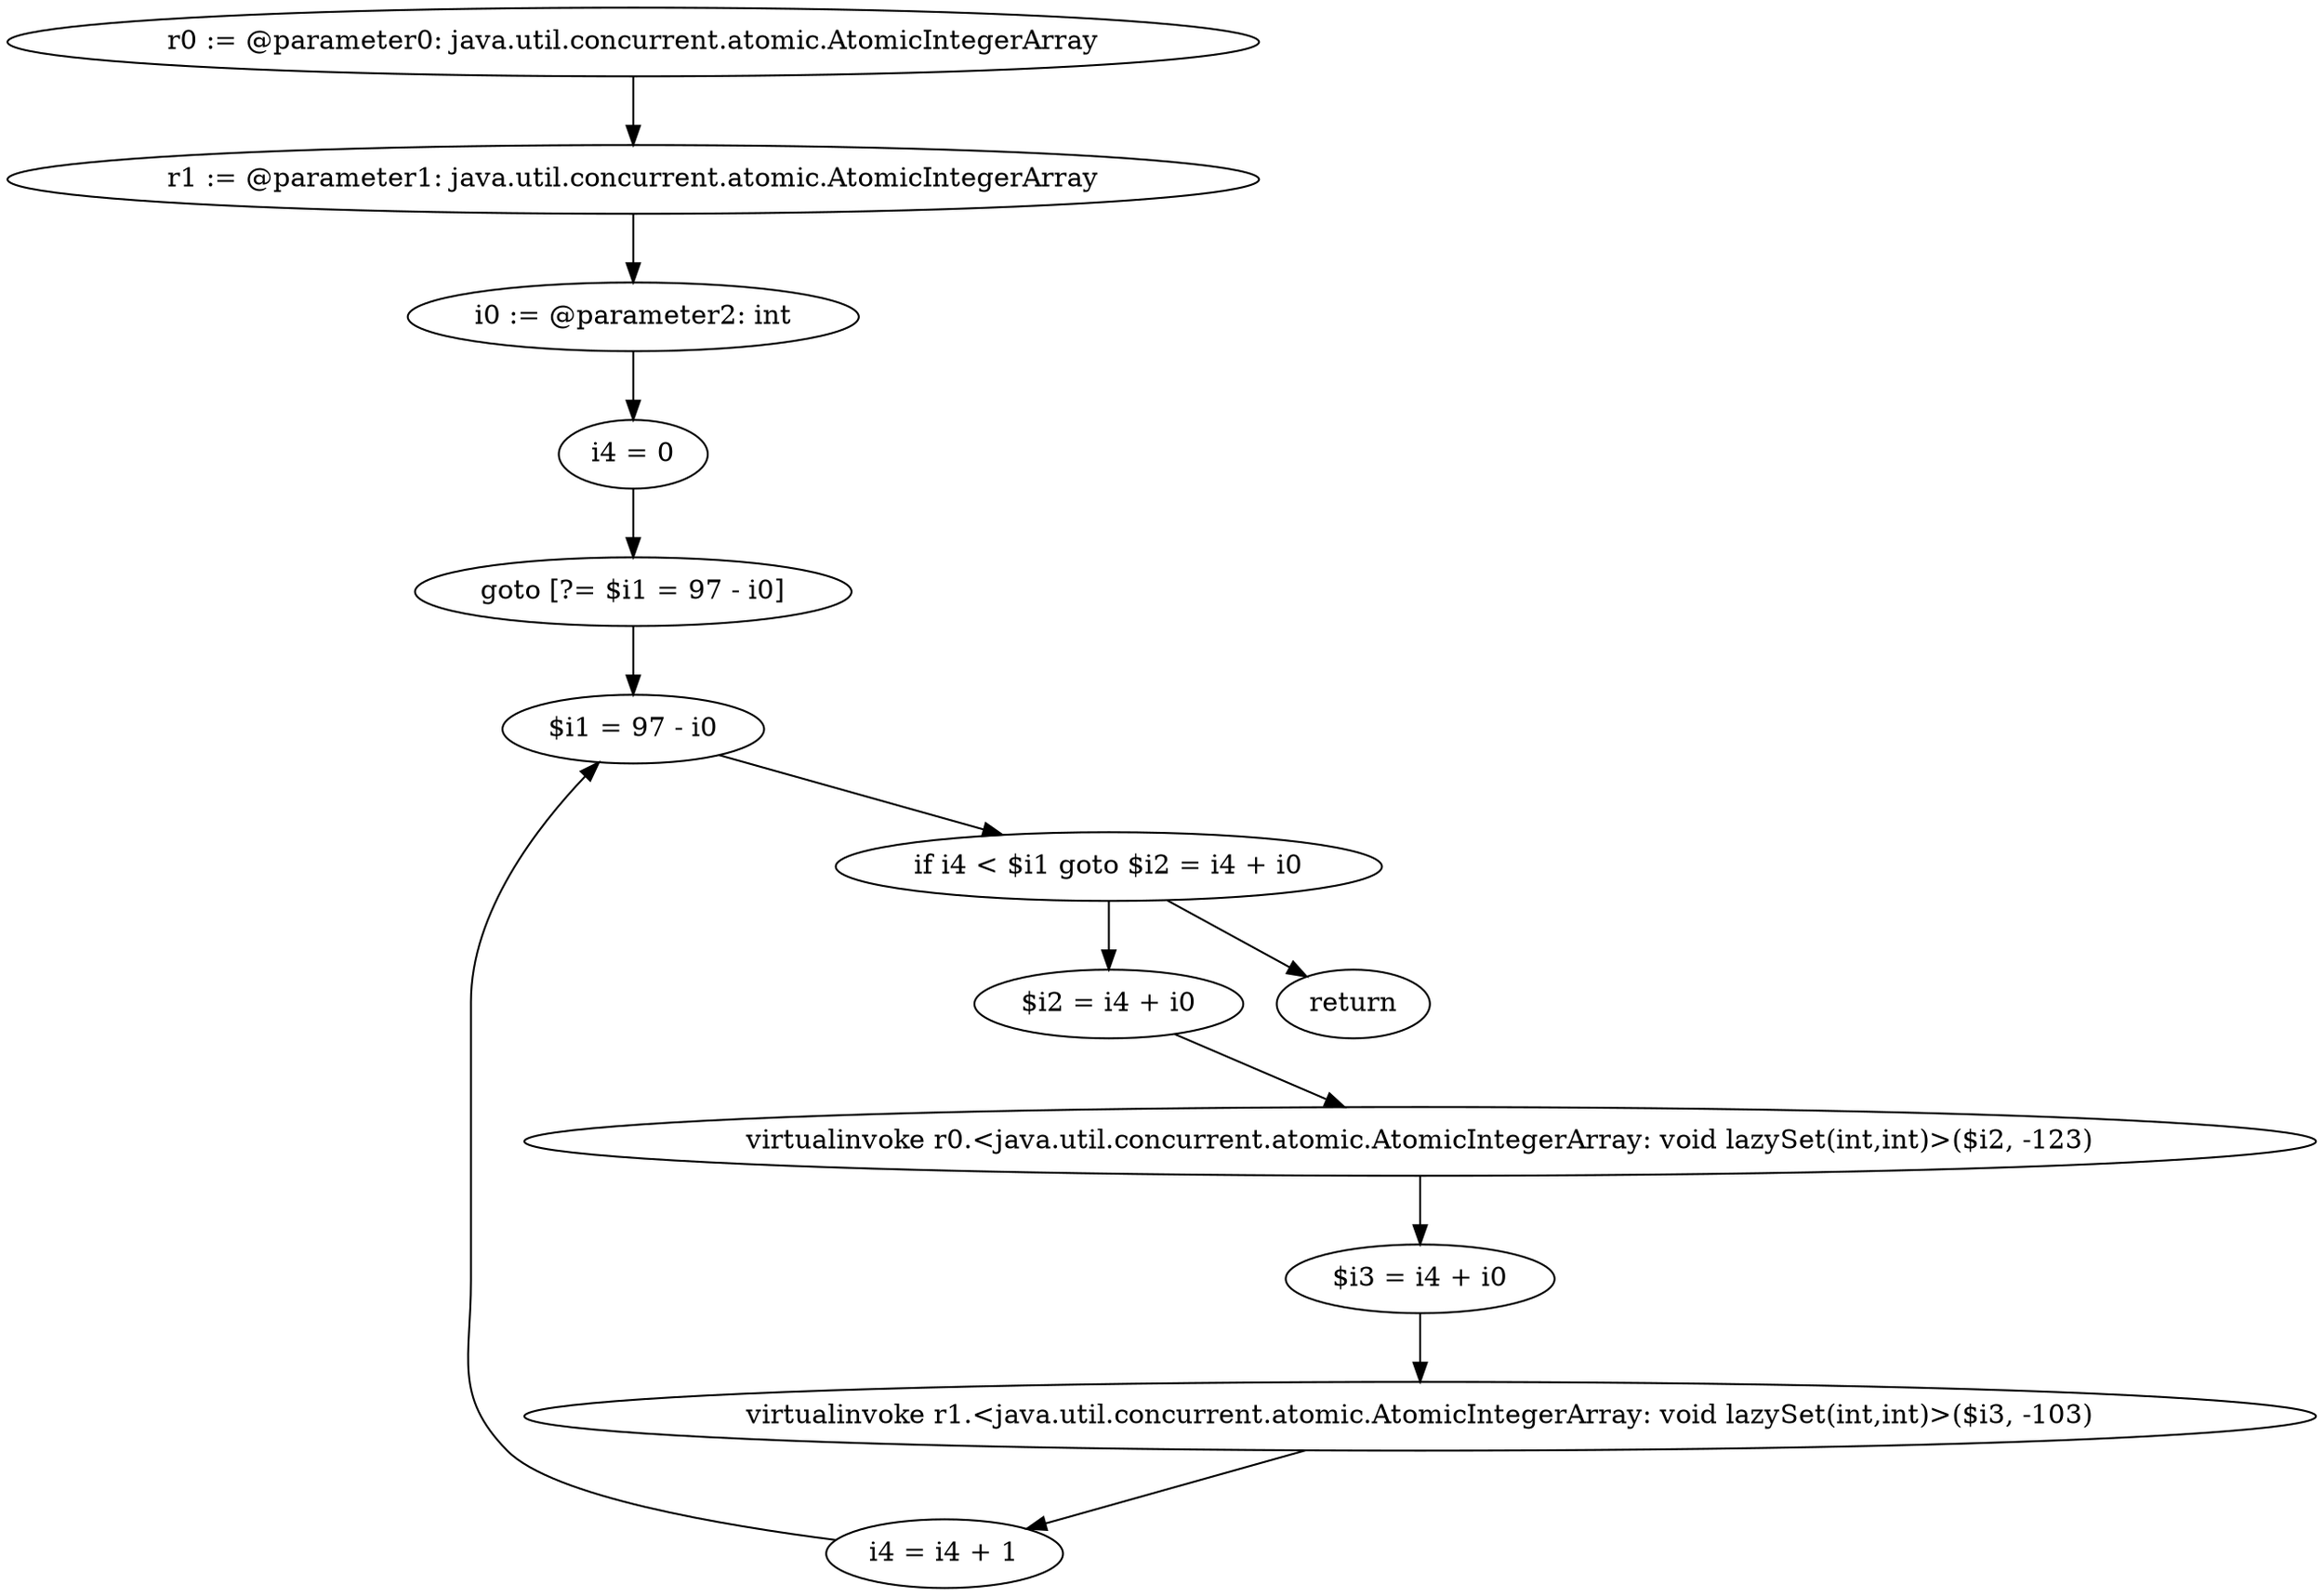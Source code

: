 digraph "unitGraph" {
    "r0 := @parameter0: java.util.concurrent.atomic.AtomicIntegerArray"
    "r1 := @parameter1: java.util.concurrent.atomic.AtomicIntegerArray"
    "i0 := @parameter2: int"
    "i4 = 0"
    "goto [?= $i1 = 97 - i0]"
    "$i2 = i4 + i0"
    "virtualinvoke r0.<java.util.concurrent.atomic.AtomicIntegerArray: void lazySet(int,int)>($i2, -123)"
    "$i3 = i4 + i0"
    "virtualinvoke r1.<java.util.concurrent.atomic.AtomicIntegerArray: void lazySet(int,int)>($i3, -103)"
    "i4 = i4 + 1"
    "$i1 = 97 - i0"
    "if i4 < $i1 goto $i2 = i4 + i0"
    "return"
    "r0 := @parameter0: java.util.concurrent.atomic.AtomicIntegerArray"->"r1 := @parameter1: java.util.concurrent.atomic.AtomicIntegerArray";
    "r1 := @parameter1: java.util.concurrent.atomic.AtomicIntegerArray"->"i0 := @parameter2: int";
    "i0 := @parameter2: int"->"i4 = 0";
    "i4 = 0"->"goto [?= $i1 = 97 - i0]";
    "goto [?= $i1 = 97 - i0]"->"$i1 = 97 - i0";
    "$i2 = i4 + i0"->"virtualinvoke r0.<java.util.concurrent.atomic.AtomicIntegerArray: void lazySet(int,int)>($i2, -123)";
    "virtualinvoke r0.<java.util.concurrent.atomic.AtomicIntegerArray: void lazySet(int,int)>($i2, -123)"->"$i3 = i4 + i0";
    "$i3 = i4 + i0"->"virtualinvoke r1.<java.util.concurrent.atomic.AtomicIntegerArray: void lazySet(int,int)>($i3, -103)";
    "virtualinvoke r1.<java.util.concurrent.atomic.AtomicIntegerArray: void lazySet(int,int)>($i3, -103)"->"i4 = i4 + 1";
    "i4 = i4 + 1"->"$i1 = 97 - i0";
    "$i1 = 97 - i0"->"if i4 < $i1 goto $i2 = i4 + i0";
    "if i4 < $i1 goto $i2 = i4 + i0"->"return";
    "if i4 < $i1 goto $i2 = i4 + i0"->"$i2 = i4 + i0";
}
